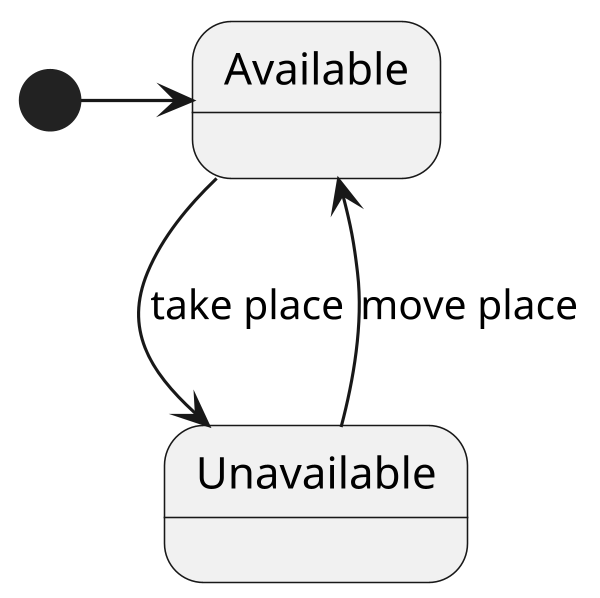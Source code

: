 @startuml
scale 600 width

[*] -> Available
Available --> Unavailable  : take place
Unavailable --> Available :  move place


@enduml